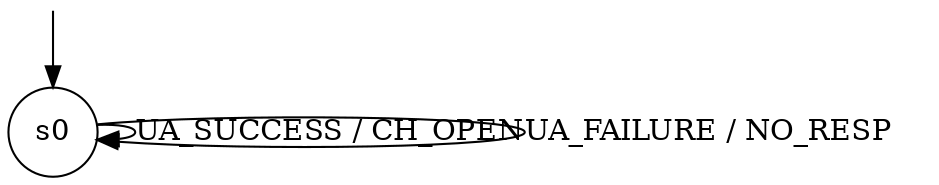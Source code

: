 digraph g {

	s0 [shape="circle" label="s0"];
	s0 -> s0 [label="UA_SUCCESS / CH_OPEN"];
	s0 -> s0 [label="UA_FAILURE / NO_RESP"];

__start0 [label="" shape="none" width="0" height="0"];
__start0 -> s0;

}
